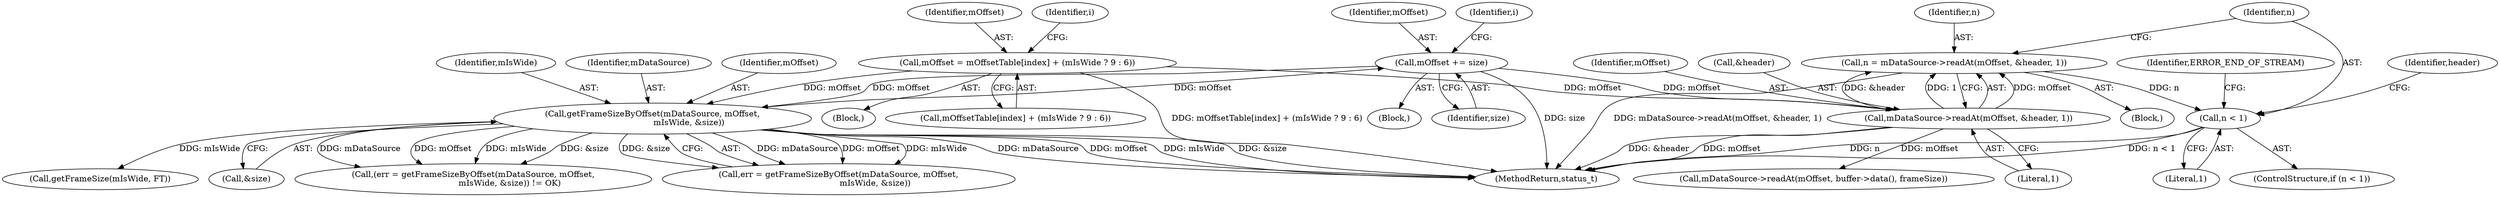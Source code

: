 digraph "0_Android_36b04932bb93cc3269279282686b439a17a89920@API" {
"1000190" [label="(Call,n = mDataSource->readAt(mOffset, &header, 1))"];
"1000192" [label="(Call,mDataSource->readAt(mOffset, &header, 1))"];
"1000185" [label="(Call,mOffset += size)"];
"1000175" [label="(Call,getFrameSizeByOffset(mDataSource, mOffset,\n                            mIsWide, &size))"];
"1000145" [label="(Call,mOffset = mOffsetTable[index] + (mIsWide ? 9 : 6))"];
"1000198" [label="(Call,n < 1)"];
"1000175" [label="(Call,getFrameSizeByOffset(mDataSource, mOffset,\n                            mIsWide, &size))"];
"1000105" [label="(Block,)"];
"1000200" [label="(Literal,1)"];
"1000168" [label="(Identifier,i)"];
"1000173" [label="(Call,err = getFrameSizeByOffset(mDataSource, mOffset,\n                            mIsWide, &size))"];
"1000186" [label="(Identifier,mOffset)"];
"1000251" [label="(Call,mDataSource->readAt(mOffset, buffer->data(), frameSize))"];
"1000203" [label="(Identifier,ERROR_END_OF_STREAM)"];
"1000176" [label="(Identifier,mDataSource)"];
"1000301" [label="(MethodReturn,status_t)"];
"1000177" [label="(Identifier,mOffset)"];
"1000206" [label="(Identifier,header)"];
"1000192" [label="(Call,mDataSource->readAt(mOffset, &header, 1))"];
"1000147" [label="(Call,mOffsetTable[index] + (mIsWide ? 9 : 6))"];
"1000169" [label="(Block,)"];
"1000185" [label="(Call,mOffset += size)"];
"1000198" [label="(Call,n < 1)"];
"1000197" [label="(ControlStructure,if (n < 1))"];
"1000145" [label="(Call,mOffset = mOffsetTable[index] + (mIsWide ? 9 : 6))"];
"1000193" [label="(Identifier,mOffset)"];
"1000187" [label="(Identifier,size)"];
"1000196" [label="(Literal,1)"];
"1000199" [label="(Identifier,n)"];
"1000225" [label="(Call,getFrameSize(mIsWide, FT))"];
"1000178" [label="(Identifier,mIsWide)"];
"1000158" [label="(Identifier,i)"];
"1000120" [label="(Block,)"];
"1000191" [label="(Identifier,n)"];
"1000146" [label="(Identifier,mOffset)"];
"1000194" [label="(Call,&header)"];
"1000179" [label="(Call,&size)"];
"1000190" [label="(Call,n = mDataSource->readAt(mOffset, &header, 1))"];
"1000172" [label="(Call,(err = getFrameSizeByOffset(mDataSource, mOffset,\n                            mIsWide, &size)) != OK)"];
"1000190" -> "1000105"  [label="AST: "];
"1000190" -> "1000192"  [label="CFG: "];
"1000191" -> "1000190"  [label="AST: "];
"1000192" -> "1000190"  [label="AST: "];
"1000199" -> "1000190"  [label="CFG: "];
"1000190" -> "1000301"  [label="DDG: mDataSource->readAt(mOffset, &header, 1)"];
"1000192" -> "1000190"  [label="DDG: mOffset"];
"1000192" -> "1000190"  [label="DDG: &header"];
"1000192" -> "1000190"  [label="DDG: 1"];
"1000190" -> "1000198"  [label="DDG: n"];
"1000192" -> "1000196"  [label="CFG: "];
"1000193" -> "1000192"  [label="AST: "];
"1000194" -> "1000192"  [label="AST: "];
"1000196" -> "1000192"  [label="AST: "];
"1000192" -> "1000301"  [label="DDG: &header"];
"1000192" -> "1000301"  [label="DDG: mOffset"];
"1000185" -> "1000192"  [label="DDG: mOffset"];
"1000145" -> "1000192"  [label="DDG: mOffset"];
"1000192" -> "1000251"  [label="DDG: mOffset"];
"1000185" -> "1000169"  [label="AST: "];
"1000185" -> "1000187"  [label="CFG: "];
"1000186" -> "1000185"  [label="AST: "];
"1000187" -> "1000185"  [label="AST: "];
"1000168" -> "1000185"  [label="CFG: "];
"1000185" -> "1000301"  [label="DDG: size"];
"1000185" -> "1000175"  [label="DDG: mOffset"];
"1000175" -> "1000185"  [label="DDG: mOffset"];
"1000175" -> "1000173"  [label="AST: "];
"1000175" -> "1000179"  [label="CFG: "];
"1000176" -> "1000175"  [label="AST: "];
"1000177" -> "1000175"  [label="AST: "];
"1000178" -> "1000175"  [label="AST: "];
"1000179" -> "1000175"  [label="AST: "];
"1000173" -> "1000175"  [label="CFG: "];
"1000175" -> "1000301"  [label="DDG: mIsWide"];
"1000175" -> "1000301"  [label="DDG: &size"];
"1000175" -> "1000301"  [label="DDG: mDataSource"];
"1000175" -> "1000301"  [label="DDG: mOffset"];
"1000175" -> "1000172"  [label="DDG: mDataSource"];
"1000175" -> "1000172"  [label="DDG: mOffset"];
"1000175" -> "1000172"  [label="DDG: mIsWide"];
"1000175" -> "1000172"  [label="DDG: &size"];
"1000175" -> "1000173"  [label="DDG: mDataSource"];
"1000175" -> "1000173"  [label="DDG: mOffset"];
"1000175" -> "1000173"  [label="DDG: mIsWide"];
"1000175" -> "1000173"  [label="DDG: &size"];
"1000145" -> "1000175"  [label="DDG: mOffset"];
"1000175" -> "1000225"  [label="DDG: mIsWide"];
"1000145" -> "1000120"  [label="AST: "];
"1000145" -> "1000147"  [label="CFG: "];
"1000146" -> "1000145"  [label="AST: "];
"1000147" -> "1000145"  [label="AST: "];
"1000158" -> "1000145"  [label="CFG: "];
"1000145" -> "1000301"  [label="DDG: mOffsetTable[index] + (mIsWide ? 9 : 6)"];
"1000198" -> "1000197"  [label="AST: "];
"1000198" -> "1000200"  [label="CFG: "];
"1000199" -> "1000198"  [label="AST: "];
"1000200" -> "1000198"  [label="AST: "];
"1000203" -> "1000198"  [label="CFG: "];
"1000206" -> "1000198"  [label="CFG: "];
"1000198" -> "1000301"  [label="DDG: n"];
"1000198" -> "1000301"  [label="DDG: n < 1"];
}
